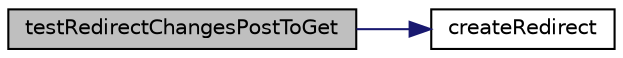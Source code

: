 digraph "testRedirectChangesPostToGet"
{
  edge [fontname="Helvetica",fontsize="10",labelfontname="Helvetica",labelfontsize="10"];
  node [fontname="Helvetica",fontsize="10",shape=record];
  rankdir="LR";
  Node1 [label="testRedirectChangesPostToGet",height=0.2,width=0.4,color="black", fillcolor="grey75", style="filled" fontcolor="black"];
  Node1 -> Node2 [color="midnightblue",fontsize="10",style="solid",fontname="Helvetica"];
  Node2 [label="createRedirect",height=0.2,width=0.4,color="black", fillcolor="white", style="filled",URL="$class_test_of_http_redirects.html#aeaf0eb2ff4d9235f3be9c2832fee0cb1"];
}
